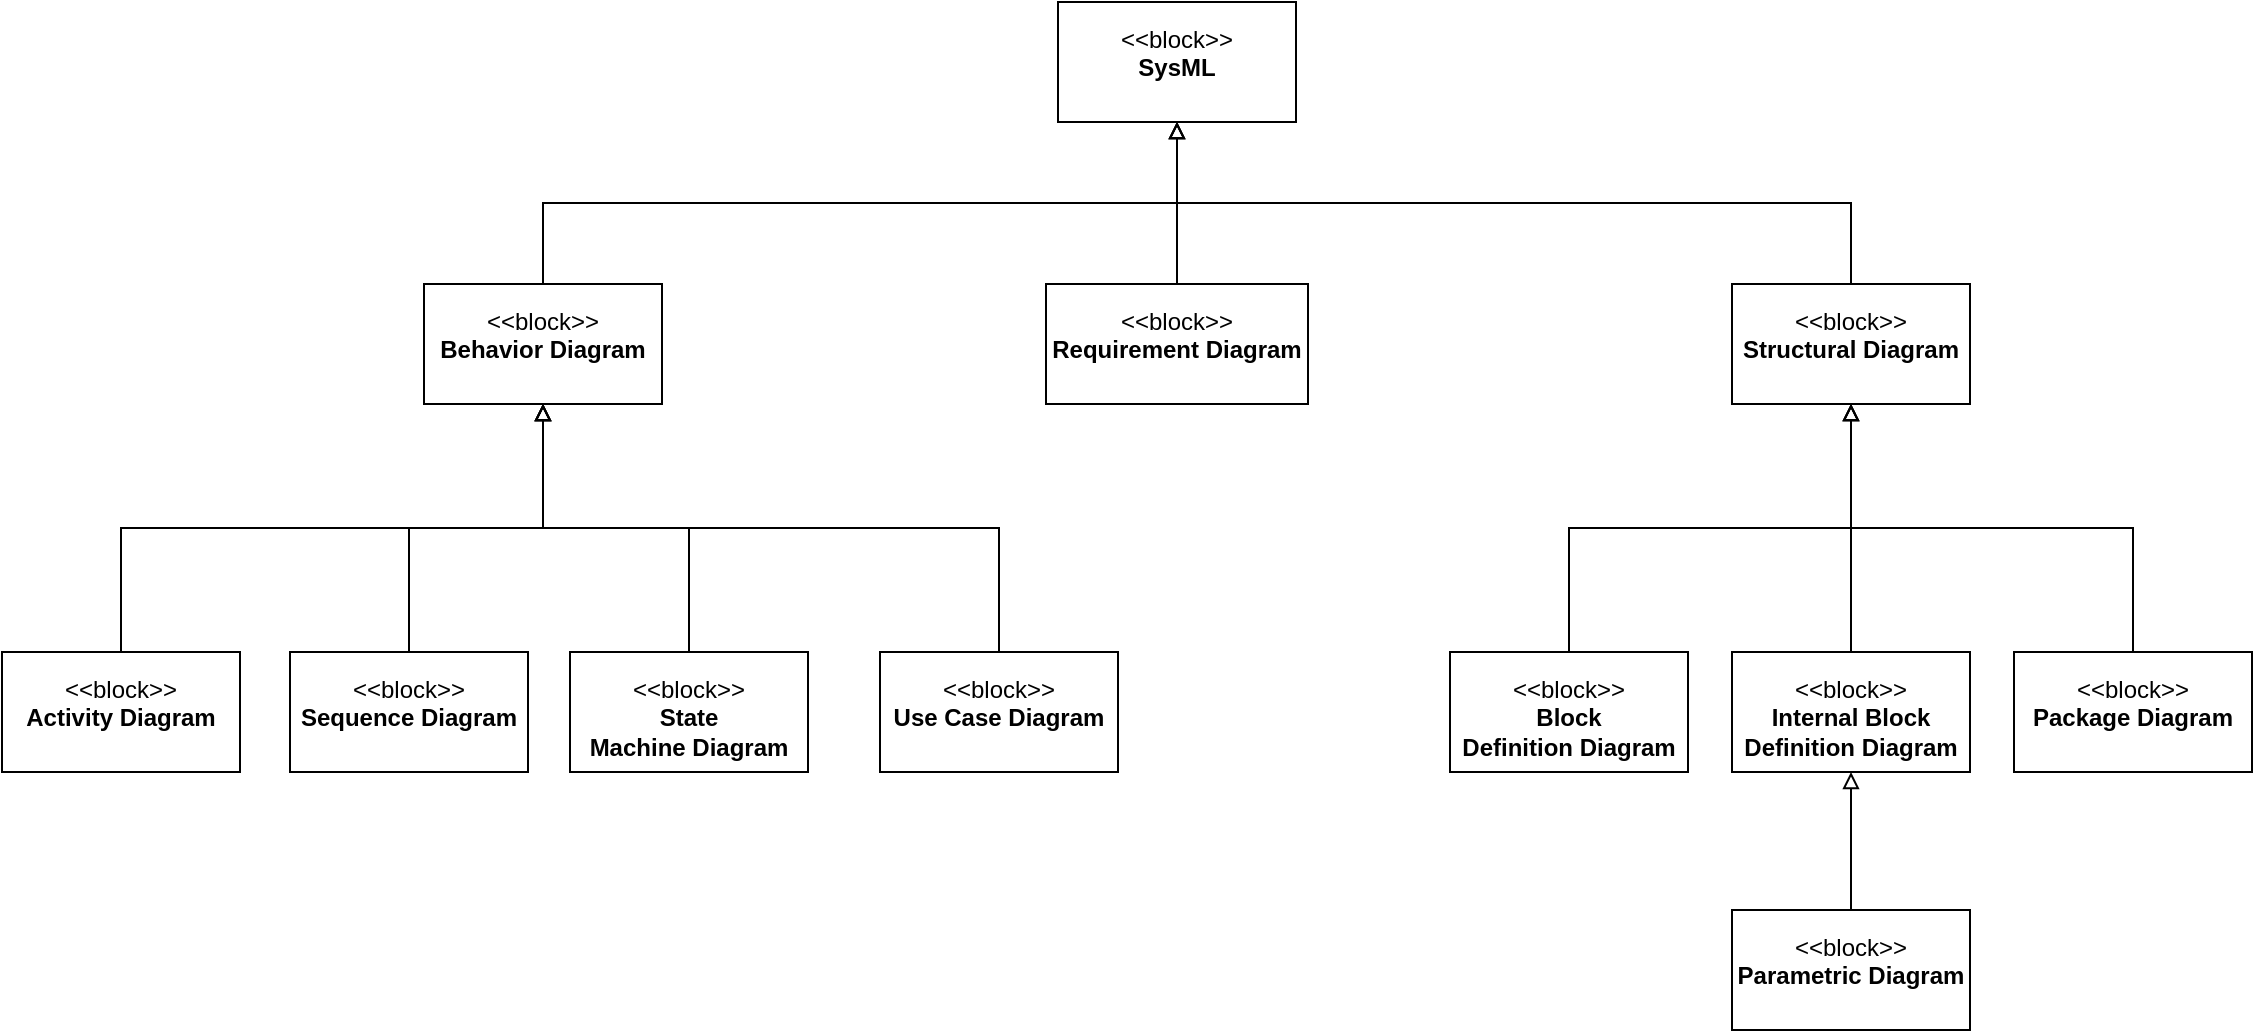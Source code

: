 <mxfile version="24.6.4" type="device" pages="2">
  <diagram id="8HhPcvDA_TqMWbkV9ST8" name="9 SysML Diagrams ">
    <mxGraphModel dx="1834" dy="1236" grid="0" gridSize="10" guides="1" tooltips="1" connect="1" arrows="1" fold="1" page="0" pageScale="1" pageWidth="850" pageHeight="1100" math="0" shadow="0">
      <root>
        <mxCell id="0" />
        <mxCell id="1" parent="0" />
        <mxCell id="cQWdsCVGP3A7fm96pkYx-13" style="edgeStyle=orthogonalEdgeStyle;rounded=0;orthogonalLoop=1;jettySize=auto;html=1;exitX=0.5;exitY=1;exitDx=0;exitDy=0;startArrow=block;startFill=0;endArrow=none;endFill=0;" parent="1" source="cQWdsCVGP3A7fm96pkYx-1" target="cQWdsCVGP3A7fm96pkYx-3" edge="1">
          <mxGeometry relative="1" as="geometry" />
        </mxCell>
        <mxCell id="cQWdsCVGP3A7fm96pkYx-14" style="edgeStyle=orthogonalEdgeStyle;rounded=0;orthogonalLoop=1;jettySize=auto;html=1;exitX=0.5;exitY=1;exitDx=0;exitDy=0;entryX=0.5;entryY=0;entryDx=0;entryDy=0;startArrow=block;startFill=0;endArrow=none;endFill=0;" parent="1" source="cQWdsCVGP3A7fm96pkYx-1" target="cQWdsCVGP3A7fm96pkYx-4" edge="1">
          <mxGeometry relative="1" as="geometry" />
        </mxCell>
        <mxCell id="cQWdsCVGP3A7fm96pkYx-15" style="edgeStyle=orthogonalEdgeStyle;rounded=0;orthogonalLoop=1;jettySize=auto;html=1;exitX=0.5;exitY=1;exitDx=0;exitDy=0;entryX=0.5;entryY=0;entryDx=0;entryDy=0;startArrow=block;startFill=0;endArrow=none;endFill=0;" parent="1" source="cQWdsCVGP3A7fm96pkYx-1" target="cQWdsCVGP3A7fm96pkYx-2" edge="1">
          <mxGeometry relative="1" as="geometry" />
        </mxCell>
        <mxCell id="cQWdsCVGP3A7fm96pkYx-1" value="&lt;p&gt;&amp;lt;&amp;lt;block&amp;gt;&amp;gt;&lt;br&gt;&lt;b&gt;SysML&lt;/b&gt;&lt;/p&gt;" style="shape=rect;html=1;overflow=fill;whiteSpace=wrap;align=center;" parent="1" vertex="1">
          <mxGeometry x="176" y="-50" width="119" height="60" as="geometry" />
        </mxCell>
        <mxCell id="cQWdsCVGP3A7fm96pkYx-2" value="&lt;p&gt;&amp;lt;&amp;lt;block&amp;gt;&amp;gt;&lt;br&gt;&lt;b&gt;Requirement&lt;/b&gt;&lt;b style=&quot;background-color: initial;&quot;&gt;&amp;nbsp;Diagram&lt;/b&gt;&lt;/p&gt;" style="shape=rect;html=1;overflow=fill;whiteSpace=wrap;align=center;" parent="1" vertex="1">
          <mxGeometry x="170" y="91" width="131" height="60" as="geometry" />
        </mxCell>
        <mxCell id="cQWdsCVGP3A7fm96pkYx-16" style="edgeStyle=orthogonalEdgeStyle;rounded=0;orthogonalLoop=1;jettySize=auto;html=1;exitX=0.5;exitY=1;exitDx=0;exitDy=0;entryX=0.5;entryY=0;entryDx=0;entryDy=0;startArrow=block;startFill=0;endArrow=none;endFill=0;" parent="1" source="cQWdsCVGP3A7fm96pkYx-3" target="cQWdsCVGP3A7fm96pkYx-9" edge="1">
          <mxGeometry relative="1" as="geometry" />
        </mxCell>
        <mxCell id="cQWdsCVGP3A7fm96pkYx-17" style="edgeStyle=orthogonalEdgeStyle;rounded=0;orthogonalLoop=1;jettySize=auto;html=1;exitX=0.5;exitY=1;exitDx=0;exitDy=0;entryX=0.5;entryY=0;entryDx=0;entryDy=0;startArrow=block;startFill=0;endArrow=none;endFill=0;" parent="1" source="cQWdsCVGP3A7fm96pkYx-3" target="cQWdsCVGP3A7fm96pkYx-10" edge="1">
          <mxGeometry relative="1" as="geometry" />
        </mxCell>
        <mxCell id="cQWdsCVGP3A7fm96pkYx-18" style="edgeStyle=orthogonalEdgeStyle;rounded=0;orthogonalLoop=1;jettySize=auto;html=1;exitX=0.5;exitY=1;exitDx=0;exitDy=0;startArrow=block;startFill=0;endArrow=none;endFill=0;" parent="1" source="cQWdsCVGP3A7fm96pkYx-3" target="cQWdsCVGP3A7fm96pkYx-11" edge="1">
          <mxGeometry relative="1" as="geometry" />
        </mxCell>
        <mxCell id="cQWdsCVGP3A7fm96pkYx-19" style="edgeStyle=orthogonalEdgeStyle;rounded=0;orthogonalLoop=1;jettySize=auto;html=1;exitX=0.5;exitY=1;exitDx=0;exitDy=0;startArrow=block;startFill=0;endArrow=none;endFill=0;" parent="1" source="cQWdsCVGP3A7fm96pkYx-3" target="cQWdsCVGP3A7fm96pkYx-12" edge="1">
          <mxGeometry relative="1" as="geometry" />
        </mxCell>
        <mxCell id="cQWdsCVGP3A7fm96pkYx-3" value="&lt;p&gt;&amp;lt;&amp;lt;block&amp;gt;&amp;gt;&lt;br&gt;&lt;b&gt;Behavior Diagram&lt;/b&gt;&lt;/p&gt;" style="shape=rect;html=1;overflow=fill;whiteSpace=wrap;align=center;" parent="1" vertex="1">
          <mxGeometry x="-141" y="91" width="119" height="60" as="geometry" />
        </mxCell>
        <mxCell id="cQWdsCVGP3A7fm96pkYx-20" style="edgeStyle=orthogonalEdgeStyle;rounded=0;orthogonalLoop=1;jettySize=auto;html=1;exitX=0.5;exitY=1;exitDx=0;exitDy=0;entryX=0.5;entryY=0;entryDx=0;entryDy=0;startArrow=block;startFill=0;endArrow=none;endFill=0;" parent="1" source="cQWdsCVGP3A7fm96pkYx-4" target="cQWdsCVGP3A7fm96pkYx-5" edge="1">
          <mxGeometry relative="1" as="geometry" />
        </mxCell>
        <mxCell id="cQWdsCVGP3A7fm96pkYx-21" style="edgeStyle=orthogonalEdgeStyle;rounded=0;orthogonalLoop=1;jettySize=auto;html=1;exitX=0.5;exitY=1;exitDx=0;exitDy=0;startArrow=block;startFill=0;endArrow=none;endFill=0;" parent="1" source="cQWdsCVGP3A7fm96pkYx-4" target="cQWdsCVGP3A7fm96pkYx-6" edge="1">
          <mxGeometry relative="1" as="geometry" />
        </mxCell>
        <mxCell id="cQWdsCVGP3A7fm96pkYx-22" style="edgeStyle=orthogonalEdgeStyle;rounded=0;orthogonalLoop=1;jettySize=auto;html=1;exitX=0.5;exitY=1;exitDx=0;exitDy=0;startArrow=block;startFill=0;endArrow=none;endFill=0;" parent="1" source="cQWdsCVGP3A7fm96pkYx-4" target="cQWdsCVGP3A7fm96pkYx-7" edge="1">
          <mxGeometry relative="1" as="geometry" />
        </mxCell>
        <mxCell id="cQWdsCVGP3A7fm96pkYx-4" value="&lt;p&gt;&amp;lt;&amp;lt;block&amp;gt;&amp;gt;&lt;br&gt;&lt;b&gt;Structural&amp;nbsp;&lt;/b&gt;&lt;b style=&quot;background-color: initial;&quot;&gt;Diagram&lt;/b&gt;&lt;/p&gt;" style="shape=rect;html=1;overflow=fill;whiteSpace=wrap;align=center;" parent="1" vertex="1">
          <mxGeometry x="513" y="91" width="119" height="60" as="geometry" />
        </mxCell>
        <mxCell id="cQWdsCVGP3A7fm96pkYx-5" value="&lt;p&gt;&amp;lt;&amp;lt;block&amp;gt;&amp;gt;&lt;br&gt;&lt;b&gt;Block Definition&lt;/b&gt;&lt;b style=&quot;background-color: initial;&quot;&gt;&amp;nbsp;Diagram&lt;/b&gt;&lt;/p&gt;" style="shape=rect;html=1;overflow=fill;whiteSpace=wrap;align=center;" parent="1" vertex="1">
          <mxGeometry x="372" y="275" width="119" height="60" as="geometry" />
        </mxCell>
        <mxCell id="cQWdsCVGP3A7fm96pkYx-23" style="edgeStyle=orthogonalEdgeStyle;rounded=0;orthogonalLoop=1;jettySize=auto;html=1;exitX=0.5;exitY=1;exitDx=0;exitDy=0;startArrow=block;startFill=0;endArrow=none;endFill=0;" parent="1" source="cQWdsCVGP3A7fm96pkYx-6" target="cQWdsCVGP3A7fm96pkYx-8" edge="1">
          <mxGeometry relative="1" as="geometry" />
        </mxCell>
        <mxCell id="cQWdsCVGP3A7fm96pkYx-6" value="&lt;p&gt;&amp;lt;&amp;lt;block&amp;gt;&amp;gt;&lt;br&gt;&lt;b&gt;Internal Block Definition&lt;/b&gt;&lt;b style=&quot;background-color: initial;&quot;&gt;&amp;nbsp;Diagram&lt;/b&gt;&lt;br&gt;&lt;/p&gt;" style="shape=rect;html=1;overflow=fill;whiteSpace=wrap;align=center;" parent="1" vertex="1">
          <mxGeometry x="513" y="275" width="119" height="60" as="geometry" />
        </mxCell>
        <mxCell id="cQWdsCVGP3A7fm96pkYx-7" value="&lt;p&gt;&amp;lt;&amp;lt;block&amp;gt;&amp;gt;&lt;br&gt;&lt;b&gt;Package Diagram&lt;/b&gt;&lt;/p&gt;" style="shape=rect;html=1;overflow=fill;whiteSpace=wrap;align=center;" parent="1" vertex="1">
          <mxGeometry x="654" y="275" width="119" height="60" as="geometry" />
        </mxCell>
        <mxCell id="cQWdsCVGP3A7fm96pkYx-8" value="&lt;p&gt;&amp;lt;&amp;lt;block&amp;gt;&amp;gt;&lt;br&gt;&lt;b&gt;Parametric Diagram&lt;/b&gt;&lt;/p&gt;" style="shape=rect;html=1;overflow=fill;whiteSpace=wrap;align=center;" parent="1" vertex="1">
          <mxGeometry x="513" y="404" width="119" height="60" as="geometry" />
        </mxCell>
        <mxCell id="cQWdsCVGP3A7fm96pkYx-9" value="&lt;p&gt;&amp;lt;&amp;lt;block&amp;gt;&amp;gt;&lt;br&gt;&lt;b&gt;Activity&lt;/b&gt;&lt;b style=&quot;background-color: initial;&quot;&gt;&amp;nbsp;Diagram&lt;/b&gt;&lt;/p&gt;" style="shape=rect;html=1;overflow=fill;whiteSpace=wrap;align=center;" parent="1" vertex="1">
          <mxGeometry x="-352" y="275" width="119" height="60" as="geometry" />
        </mxCell>
        <mxCell id="cQWdsCVGP3A7fm96pkYx-10" value="&lt;p&gt;&amp;lt;&amp;lt;block&amp;gt;&amp;gt;&lt;br&gt;&lt;b&gt;Sequence&lt;/b&gt;&lt;b style=&quot;background-color: initial;&quot;&gt;&amp;nbsp;Diagram&lt;/b&gt;&lt;/p&gt;" style="shape=rect;html=1;overflow=fill;whiteSpace=wrap;align=center;" parent="1" vertex="1">
          <mxGeometry x="-208" y="275" width="119" height="60" as="geometry" />
        </mxCell>
        <mxCell id="cQWdsCVGP3A7fm96pkYx-11" value="&lt;p&gt;&amp;lt;&amp;lt;block&amp;gt;&amp;gt;&lt;br&gt;&lt;b&gt;State Machine&lt;/b&gt;&lt;b style=&quot;background-color: initial;&quot;&gt;&amp;nbsp;Diagram&lt;/b&gt;&lt;/p&gt;" style="shape=rect;html=1;overflow=fill;whiteSpace=wrap;align=center;" parent="1" vertex="1">
          <mxGeometry x="-68" y="275" width="119" height="60" as="geometry" />
        </mxCell>
        <mxCell id="cQWdsCVGP3A7fm96pkYx-12" value="&lt;p&gt;&amp;lt;&amp;lt;block&amp;gt;&amp;gt;&lt;br&gt;&lt;b&gt;Use Case&lt;/b&gt;&lt;b style=&quot;background-color: initial;&quot;&gt;&amp;nbsp;Diagram&lt;/b&gt;&lt;/p&gt;" style="shape=rect;html=1;overflow=fill;whiteSpace=wrap;align=center;" parent="1" vertex="1">
          <mxGeometry x="87" y="275" width="119" height="60" as="geometry" />
        </mxCell>
      </root>
    </mxGraphModel>
  </diagram>
  <diagram name="bdd" id="qN34PDmW69rHcBVL9G9z">
    <mxGraphModel dx="1434" dy="836" grid="0" gridSize="10" guides="1" tooltips="1" connect="1" arrows="1" fold="1" page="0" pageScale="1" pageWidth="850" pageHeight="1100" math="0" shadow="0">
      <root>
        <mxCell id="0" />
        <mxCell id="1" parent="0" />
        <mxCell id="PHrCoKP36XRDKI00gV4Y-3" value="&lt;p&gt;&amp;lt;&amp;lt;block&amp;gt;&amp;gt;&lt;br&gt;&lt;b&gt;System 1&lt;/b&gt;&lt;/p&gt;" style="shape=rect;html=1;overflow=fill;whiteSpace=wrap;align=center;" parent="1" vertex="1">
          <mxGeometry x="224" y="258" width="144" height="80" as="geometry" />
        </mxCell>
        <mxCell id="PHrCoKP36XRDKI00gV4Y-4" value="&lt;ul&gt;&lt;li&gt;&lt;span style=&quot;color: rgb(34, 34, 34); font-family: ui-sans-serif, system-ui, -system-ui, -apple-system, BlinkMacSystemFont, &amp;quot;Segoe UI&amp;quot;, Roboto, Helvetica, Arial, sans-serif, &amp;quot;Apple Color Emoji&amp;quot;, &amp;quot;Segoe UI Emoji&amp;quot;, &amp;quot;Segoe UI Symbol&amp;quot;;&quot;&gt;&lt;font style=&quot;font-size: 12px;&quot;&gt;Represents a system component, a modular structural unit that encapsulates its contents&lt;/font&gt;&lt;/span&gt;&lt;/li&gt;&lt;li&gt;&lt;font style=&quot;&quot;&gt;&lt;font face=&quot;ui-sans-serif, system-ui, -system-ui, -apple-system, BlinkMacSystemFont, Segoe UI, Roboto, Helvetica, Arial, sans-serif, Apple Color Emoji, Segoe UI Emoji, Segoe UI Symbol&quot; color=&quot;#222222&quot;&gt;Behaviors encapsulated by Blocks include: Operations, Signals, and State Machines&lt;/font&gt;&lt;br&gt;&lt;/font&gt;&lt;/li&gt;&lt;li&gt;&lt;font style=&quot;&quot;&gt;&lt;font face=&quot;ui-sans-serif, system-ui, -system-ui, -apple-system, BlinkMacSystemFont, Segoe UI, Roboto, Helvetica, Arial, sans-serif, Apple Color Emoji, Segoe UI Emoji, Segoe UI Symbol&quot; color=&quot;#222222&quot;&gt;Can specify software, hardware, mechanical, and wetware (persons, organizations, facilities) components&lt;br&gt;&lt;/font&gt;&lt;/font&gt;&lt;/li&gt;&lt;li&gt;&lt;font style=&quot;&quot;&gt;&lt;font face=&quot;ui-sans-serif, system-ui, -system-ui, -apple-system, BlinkMacSystemFont, Segoe UI, Roboto, Helvetica, Arial, sans-serif, Apple Color Emoji, Segoe UI Emoji, Segoe UI Symbol&quot; color=&quot;#222222&quot;&gt;Can be recursively decomposed into Parts, where each Part must also be defined by a Block&lt;br&gt;&lt;/font&gt;&lt;/font&gt;&lt;/li&gt;&lt;/ul&gt;" style="shape=note;whiteSpace=wrap;html=1;backgroundOutline=1;fontColor=#000000;darkOpacity=0.05;fillColor=#FFF9B2;strokeColor=none;fillStyle=solid;direction=west;gradientDirection=north;gradientColor=#FFF2A1;shadow=1;size=20;pointerEvents=1;align=left;verticalAlign=top;" parent="1" vertex="1">
          <mxGeometry x="407" y="264" width="413" height="248" as="geometry" />
        </mxCell>
        <mxCell id="AoZWqw445qcHo4p0TJ_e-1" value="&lt;font face=&quot;ui-sans-serif, system-ui, -system-ui, -apple-system, BlinkMacSystemFont, Segoe UI, Roboto, Helvetica, Arial, sans-serif, Apple Color Emoji, Segoe UI Emoji, Segoe UI Symbol&quot; color=&quot;#222222&quot;&gt;To be updated&lt;/font&gt;" style="shape=note;whiteSpace=wrap;html=1;backgroundOutline=1;fontColor=#000000;darkOpacity=0.05;fillColor=#FFF9B2;strokeColor=none;fillStyle=solid;direction=west;gradientDirection=north;gradientColor=#FFF2A1;shadow=1;size=20;pointerEvents=1;align=left;verticalAlign=top;" vertex="1" parent="1">
          <mxGeometry x="416" y="564" width="136" height="55" as="geometry" />
        </mxCell>
      </root>
    </mxGraphModel>
  </diagram>
</mxfile>
